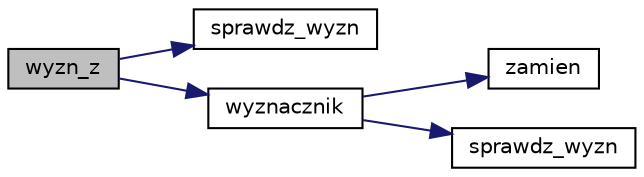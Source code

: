 digraph "wyzn_z"
{
  edge [fontname="Helvetica",fontsize="10",labelfontname="Helvetica",labelfontsize="10"];
  node [fontname="Helvetica",fontsize="10",shape=record];
  rankdir="LR";
  Node1 [label="wyzn_z",height=0.2,width=0.4,color="black", fillcolor="grey75", style="filled" fontcolor="black"];
  Node1 -> Node2 [color="midnightblue",fontsize="10",style="solid",fontname="Helvetica"];
  Node2 [label="sprawdz_wyzn",height=0.2,width=0.4,color="black", fillcolor="white", style="filled",URL="$_macierz_8hh.html#a01d85f2b7adbf0cd551f243d53b60d08"];
  Node1 -> Node3 [color="midnightblue",fontsize="10",style="solid",fontname="Helvetica"];
  Node3 [label="wyznacznik",height=0.2,width=0.4,color="black", fillcolor="white", style="filled",URL="$_macierz_8hh.html#ac061d4d5648a357ef39095c12b0e69fb"];
  Node3 -> Node4 [color="midnightblue",fontsize="10",style="solid",fontname="Helvetica"];
  Node4 [label="zamien",height=0.2,width=0.4,color="black", fillcolor="white", style="filled",URL="$_wektor_8hh.html#a1544a98f6d69a09122f79fdb25f484eb"];
  Node3 -> Node5 [color="midnightblue",fontsize="10",style="solid",fontname="Helvetica"];
  Node5 [label="sprawdz_wyzn",height=0.2,width=0.4,color="black", fillcolor="white", style="filled",URL="$_macierz_8cpp.html#a01d85f2b7adbf0cd551f243d53b60d08"];
}
